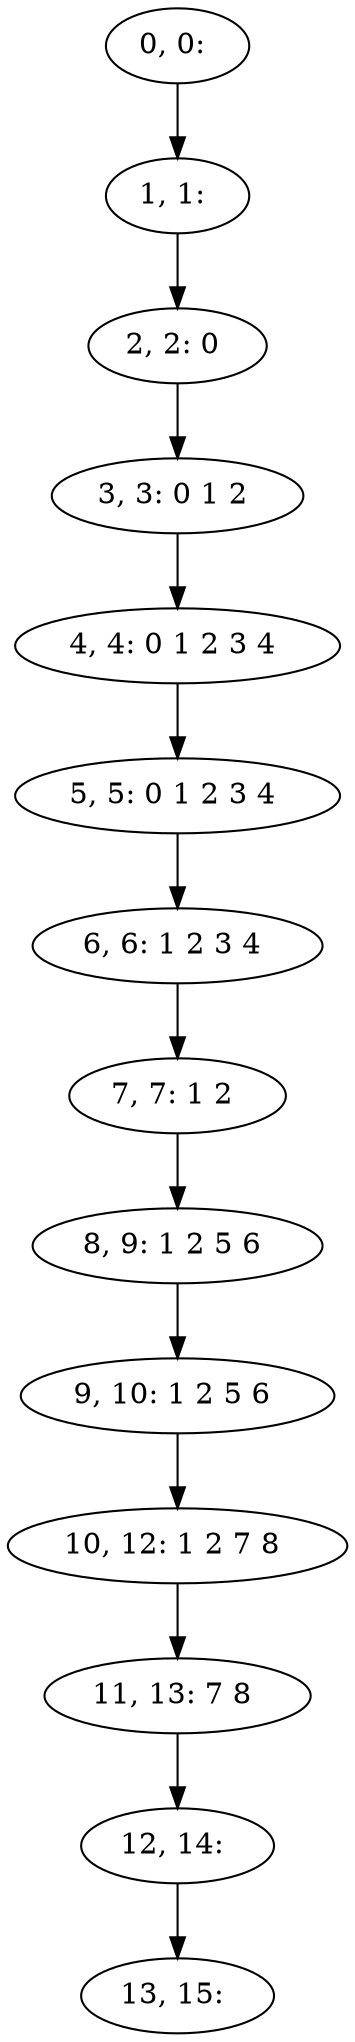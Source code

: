 digraph G {
0[label="0, 0: "];
1[label="1, 1: "];
2[label="2, 2: 0 "];
3[label="3, 3: 0 1 2 "];
4[label="4, 4: 0 1 2 3 4 "];
5[label="5, 5: 0 1 2 3 4 "];
6[label="6, 6: 1 2 3 4 "];
7[label="7, 7: 1 2 "];
8[label="8, 9: 1 2 5 6 "];
9[label="9, 10: 1 2 5 6 "];
10[label="10, 12: 1 2 7 8 "];
11[label="11, 13: 7 8 "];
12[label="12, 14: "];
13[label="13, 15: "];
0->1 ;
1->2 ;
2->3 ;
3->4 ;
4->5 ;
5->6 ;
6->7 ;
7->8 ;
8->9 ;
9->10 ;
10->11 ;
11->12 ;
12->13 ;
}
